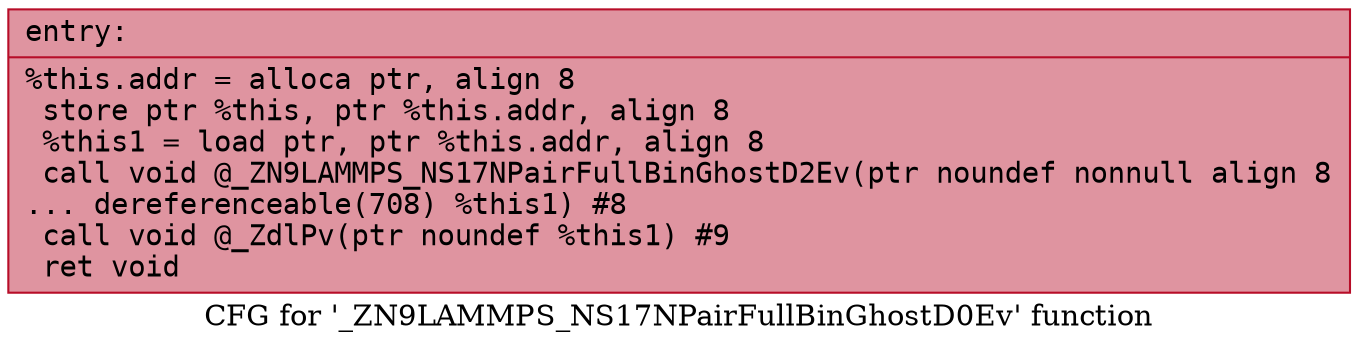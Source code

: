 digraph "CFG for '_ZN9LAMMPS_NS17NPairFullBinGhostD0Ev' function" {
	label="CFG for '_ZN9LAMMPS_NS17NPairFullBinGhostD0Ev' function";

	Node0x55721eb6d930 [shape=record,color="#b70d28ff", style=filled, fillcolor="#b70d2870" fontname="Courier",label="{entry:\l|  %this.addr = alloca ptr, align 8\l  store ptr %this, ptr %this.addr, align 8\l  %this1 = load ptr, ptr %this.addr, align 8\l  call void @_ZN9LAMMPS_NS17NPairFullBinGhostD2Ev(ptr noundef nonnull align 8\l... dereferenceable(708) %this1) #8\l  call void @_ZdlPv(ptr noundef %this1) #9\l  ret void\l}"];
}
